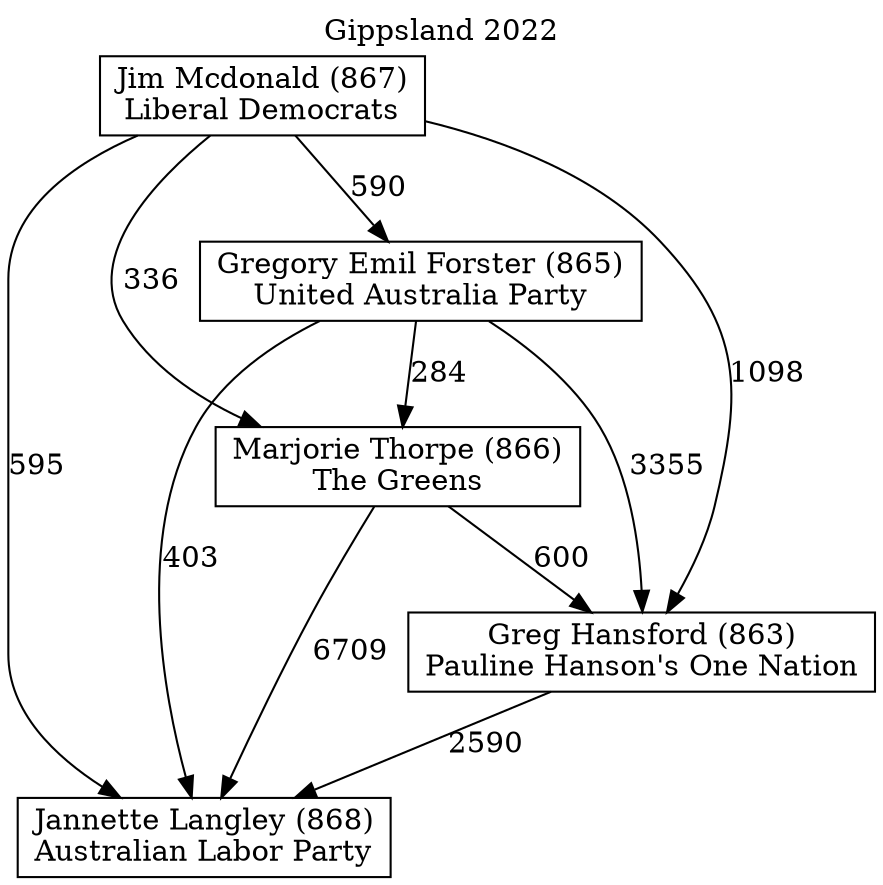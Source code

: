 // House preference flow
digraph "Jannette Langley (868)_Gippsland_2022" {
	graph [label="Gippsland 2022" labelloc=t mclimit=10]
	node [shape=box]
	"Jim Mcdonald (867)" [label="Jim Mcdonald (867)
Liberal Democrats"]
	"Gregory Emil Forster (865)" [label="Gregory Emil Forster (865)
United Australia Party"]
	"Jannette Langley (868)" [label="Jannette Langley (868)
Australian Labor Party"]
	"Greg Hansford (863)" [label="Greg Hansford (863)
Pauline Hanson's One Nation"]
	"Marjorie Thorpe (866)" [label="Marjorie Thorpe (866)
The Greens"]
	"Gregory Emil Forster (865)" -> "Greg Hansford (863)" [label=3355]
	"Jim Mcdonald (867)" -> "Jannette Langley (868)" [label=595]
	"Jim Mcdonald (867)" -> "Marjorie Thorpe (866)" [label=336]
	"Gregory Emil Forster (865)" -> "Jannette Langley (868)" [label=403]
	"Greg Hansford (863)" -> "Jannette Langley (868)" [label=2590]
	"Jim Mcdonald (867)" -> "Gregory Emil Forster (865)" [label=590]
	"Jim Mcdonald (867)" -> "Greg Hansford (863)" [label=1098]
	"Marjorie Thorpe (866)" -> "Jannette Langley (868)" [label=6709]
	"Gregory Emil Forster (865)" -> "Marjorie Thorpe (866)" [label=284]
	"Marjorie Thorpe (866)" -> "Greg Hansford (863)" [label=600]
}
